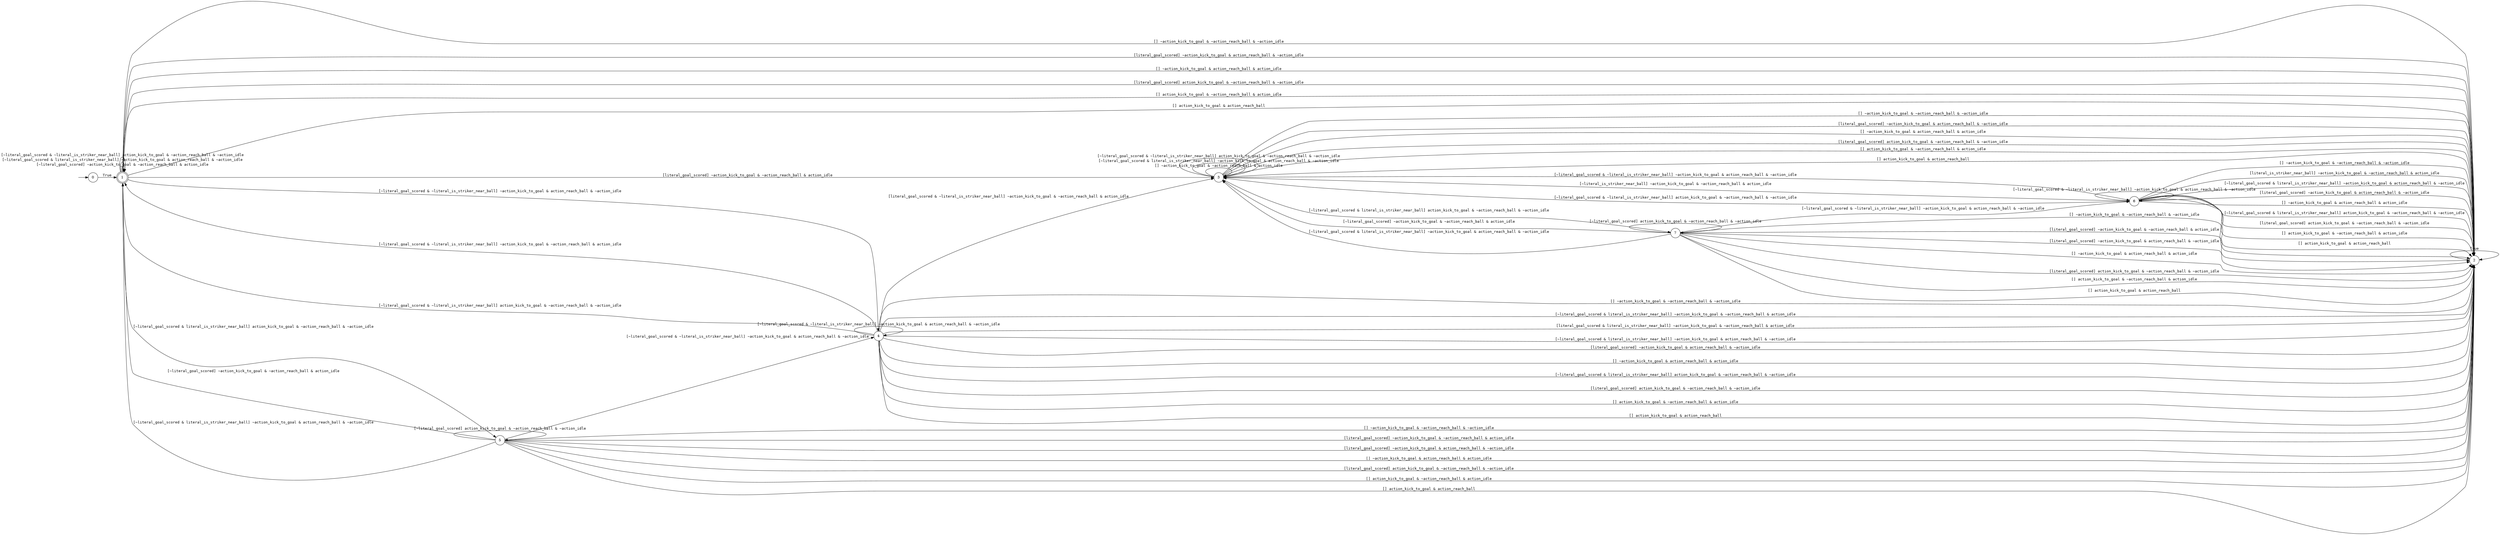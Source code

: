             digraph MONA_DFA {
             rankdir = LR;
             center = true;
             size = "60,80";
             edge [fontname = Courier];
             node [height = .5, width = .5];
             node [shape = doublecircle]; 1;
             node [shape = circle]; 1;
             init [shape = plaintext, label = ""];
init -> 0;
0 -> 1 [label="True"];
3 -> 2 [label="[] ~action_kick_to_goal & ~action_reach_ball & ~action_idle"];
3 -> 3 [label="[] ~action_kick_to_goal & ~action_reach_ball & action_idle"];
3 -> 6 [label="[~literal_goal_scored & ~literal_is_striker_near_ball] ~action_kick_to_goal & action_reach_ball & ~action_idle"];
3 -> 3 [label="[~literal_goal_scored & literal_is_striker_near_ball] ~action_kick_to_goal & action_reach_ball & ~action_idle"];
3 -> 2 [label="[literal_goal_scored] ~action_kick_to_goal & action_reach_ball & ~action_idle"];
3 -> 2 [label="[] ~action_kick_to_goal & action_reach_ball & action_idle"];
3 -> 3 [label="[~literal_goal_scored & ~literal_is_striker_near_ball] action_kick_to_goal & ~action_reach_ball & ~action_idle"];
3 -> 7 [label="[~literal_goal_scored & literal_is_striker_near_ball] action_kick_to_goal & ~action_reach_ball & ~action_idle"];
3 -> 2 [label="[literal_goal_scored] action_kick_to_goal & ~action_reach_ball & ~action_idle"];
3 -> 2 [label="[] action_kick_to_goal & ~action_reach_ball & action_idle"];
3 -> 2 [label="[] action_kick_to_goal & action_reach_ball"];
6 -> 2 [label="[] ~action_kick_to_goal & ~action_reach_ball & ~action_idle"];
6 -> 3 [label="[~literal_is_striker_near_ball] ~action_kick_to_goal & ~action_reach_ball & action_idle"];
6 -> 2 [label="[literal_is_striker_near_ball] ~action_kick_to_goal & ~action_reach_ball & action_idle"];
6 -> 6 [label="[~literal_goal_scored & ~literal_is_striker_near_ball] ~action_kick_to_goal & action_reach_ball & ~action_idle"];
6 -> 2 [label="[~literal_goal_scored & literal_is_striker_near_ball] ~action_kick_to_goal & action_reach_ball & ~action_idle"];
6 -> 2 [label="[literal_goal_scored] ~action_kick_to_goal & action_reach_ball & ~action_idle"];
6 -> 2 [label="[] ~action_kick_to_goal & action_reach_ball & action_idle"];
6 -> 3 [label="[~literal_goal_scored & ~literal_is_striker_near_ball] action_kick_to_goal & ~action_reach_ball & ~action_idle"];
6 -> 2 [label="[~literal_goal_scored & literal_is_striker_near_ball] action_kick_to_goal & ~action_reach_ball & ~action_idle"];
6 -> 2 [label="[literal_goal_scored] action_kick_to_goal & ~action_reach_ball & ~action_idle"];
6 -> 2 [label="[] action_kick_to_goal & ~action_reach_ball & action_idle"];
6 -> 2 [label="[] action_kick_to_goal & action_reach_ball"];
7 -> 2 [label="[] ~action_kick_to_goal & ~action_reach_ball & ~action_idle"];
7 -> 3 [label="[~literal_goal_scored] ~action_kick_to_goal & ~action_reach_ball & action_idle"];
7 -> 2 [label="[literal_goal_scored] ~action_kick_to_goal & ~action_reach_ball & action_idle"];
7 -> 6 [label="[~literal_goal_scored & ~literal_is_striker_near_ball] ~action_kick_to_goal & action_reach_ball & ~action_idle"];
7 -> 3 [label="[~literal_goal_scored & literal_is_striker_near_ball] ~action_kick_to_goal & action_reach_ball & ~action_idle"];
7 -> 2 [label="[literal_goal_scored] ~action_kick_to_goal & action_reach_ball & ~action_idle"];
7 -> 2 [label="[] ~action_kick_to_goal & action_reach_ball & action_idle"];
7 -> 7 [label="[~literal_goal_scored] action_kick_to_goal & ~action_reach_ball & ~action_idle"];
7 -> 2 [label="[literal_goal_scored] action_kick_to_goal & ~action_reach_ball & ~action_idle"];
7 -> 2 [label="[] action_kick_to_goal & ~action_reach_ball & action_idle"];
7 -> 2 [label="[] action_kick_to_goal & action_reach_ball"];
1 -> 2 [label="[] ~action_kick_to_goal & ~action_reach_ball & ~action_idle"];
1 -> 1 [label="[~literal_goal_scored] ~action_kick_to_goal & ~action_reach_ball & action_idle"];
1 -> 3 [label="[literal_goal_scored] ~action_kick_to_goal & ~action_reach_ball & action_idle"];
1 -> 4 [label="[~literal_goal_scored & ~literal_is_striker_near_ball] ~action_kick_to_goal & action_reach_ball & ~action_idle"];
1 -> 1 [label="[~literal_goal_scored & literal_is_striker_near_ball] ~action_kick_to_goal & action_reach_ball & ~action_idle"];
1 -> 2 [label="[literal_goal_scored] ~action_kick_to_goal & action_reach_ball & ~action_idle"];
1 -> 2 [label="[] ~action_kick_to_goal & action_reach_ball & action_idle"];
1 -> 1 [label="[~literal_goal_scored & ~literal_is_striker_near_ball] action_kick_to_goal & ~action_reach_ball & ~action_idle"];
1 -> 5 [label="[~literal_goal_scored & literal_is_striker_near_ball] action_kick_to_goal & ~action_reach_ball & ~action_idle"];
1 -> 2 [label="[literal_goal_scored] action_kick_to_goal & ~action_reach_ball & ~action_idle"];
1 -> 2 [label="[] action_kick_to_goal & ~action_reach_ball & action_idle"];
1 -> 2 [label="[] action_kick_to_goal & action_reach_ball"];
2 -> 2 [label="True"];
4 -> 2 [label="[] ~action_kick_to_goal & ~action_reach_ball & ~action_idle"];
4 -> 1 [label="[~literal_goal_scored & ~literal_is_striker_near_ball] ~action_kick_to_goal & ~action_reach_ball & action_idle"];
4 -> 2 [label="[~literal_goal_scored & literal_is_striker_near_ball] ~action_kick_to_goal & ~action_reach_ball & action_idle"];
4 -> 3 [label="[literal_goal_scored & ~literal_is_striker_near_ball] ~action_kick_to_goal & ~action_reach_ball & action_idle"];
4 -> 2 [label="[literal_goal_scored & literal_is_striker_near_ball] ~action_kick_to_goal & ~action_reach_ball & action_idle"];
4 -> 4 [label="[~literal_goal_scored & ~literal_is_striker_near_ball] ~action_kick_to_goal & action_reach_ball & ~action_idle"];
4 -> 2 [label="[~literal_goal_scored & literal_is_striker_near_ball] ~action_kick_to_goal & action_reach_ball & ~action_idle"];
4 -> 2 [label="[literal_goal_scored] ~action_kick_to_goal & action_reach_ball & ~action_idle"];
4 -> 2 [label="[] ~action_kick_to_goal & action_reach_ball & action_idle"];
4 -> 1 [label="[~literal_goal_scored & ~literal_is_striker_near_ball] action_kick_to_goal & ~action_reach_ball & ~action_idle"];
4 -> 2 [label="[~literal_goal_scored & literal_is_striker_near_ball] action_kick_to_goal & ~action_reach_ball & ~action_idle"];
4 -> 2 [label="[literal_goal_scored] action_kick_to_goal & ~action_reach_ball & ~action_idle"];
4 -> 2 [label="[] action_kick_to_goal & ~action_reach_ball & action_idle"];
4 -> 2 [label="[] action_kick_to_goal & action_reach_ball"];
5 -> 2 [label="[] ~action_kick_to_goal & ~action_reach_ball & ~action_idle"];
5 -> 1 [label="[~literal_goal_scored] ~action_kick_to_goal & ~action_reach_ball & action_idle"];
5 -> 2 [label="[literal_goal_scored] ~action_kick_to_goal & ~action_reach_ball & action_idle"];
5 -> 4 [label="[~literal_goal_scored & ~literal_is_striker_near_ball] ~action_kick_to_goal & action_reach_ball & ~action_idle"];
5 -> 1 [label="[~literal_goal_scored & literal_is_striker_near_ball] ~action_kick_to_goal & action_reach_ball & ~action_idle"];
5 -> 2 [label="[literal_goal_scored] ~action_kick_to_goal & action_reach_ball & ~action_idle"];
5 -> 2 [label="[] ~action_kick_to_goal & action_reach_ball & action_idle"];
5 -> 5 [label="[~literal_goal_scored] action_kick_to_goal & ~action_reach_ball & ~action_idle"];
5 -> 2 [label="[literal_goal_scored] action_kick_to_goal & ~action_reach_ball & ~action_idle"];
5 -> 2 [label="[] action_kick_to_goal & ~action_reach_ball & action_idle"];
5 -> 2 [label="[] action_kick_to_goal & action_reach_ball"];
}
